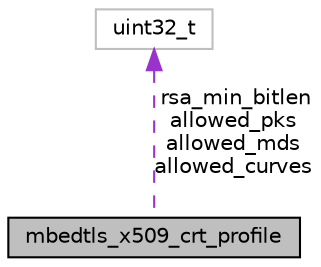 digraph "mbedtls_x509_crt_profile"
{
  edge [fontname="Helvetica",fontsize="10",labelfontname="Helvetica",labelfontsize="10"];
  node [fontname="Helvetica",fontsize="10",shape=record];
  Node1 [label="mbedtls_x509_crt_profile",height=0.2,width=0.4,color="black", fillcolor="grey75", style="filled", fontcolor="black"];
  Node2 -> Node1 [dir="back",color="darkorchid3",fontsize="10",style="dashed",label=" rsa_min_bitlen\nallowed_pks\nallowed_mds\nallowed_curves" ];
  Node2 [label="uint32_t",height=0.2,width=0.4,color="grey75", fillcolor="white", style="filled"];
}
